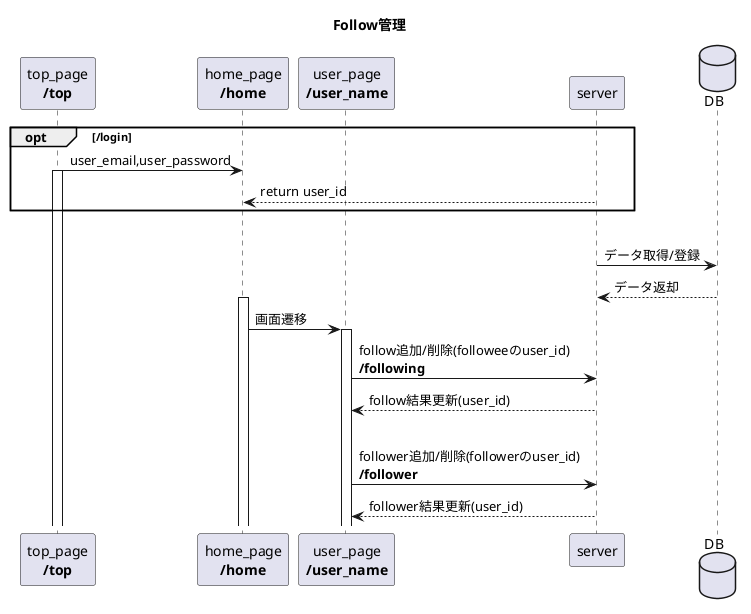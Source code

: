 @startuml
title Follow管理 
opt /login
    "top_page\n**/top**" as top -> "home_page\n**/home**" as home : user_email,user_password
    activate top
    server  --> home : return user_id
end

|||
database DB
server -> DB : データ取得/登録
DB  --> server : データ返却

activate home
home -> "user_page\n**/user_name**" as user : 画面遷移
activate user
user -> server : follow追加/削除(followeeのuser_id)\n**/following**
server --> user : follow結果更新(user_id)
|||
user -> server : follower追加/削除(followerのuser_id)\n**/follower**
server --> user : follower結果更新(user_id)

participant top order 10
participant home order 20
participant user order 30
participant server order 40
participant DB order 50

@enduml
